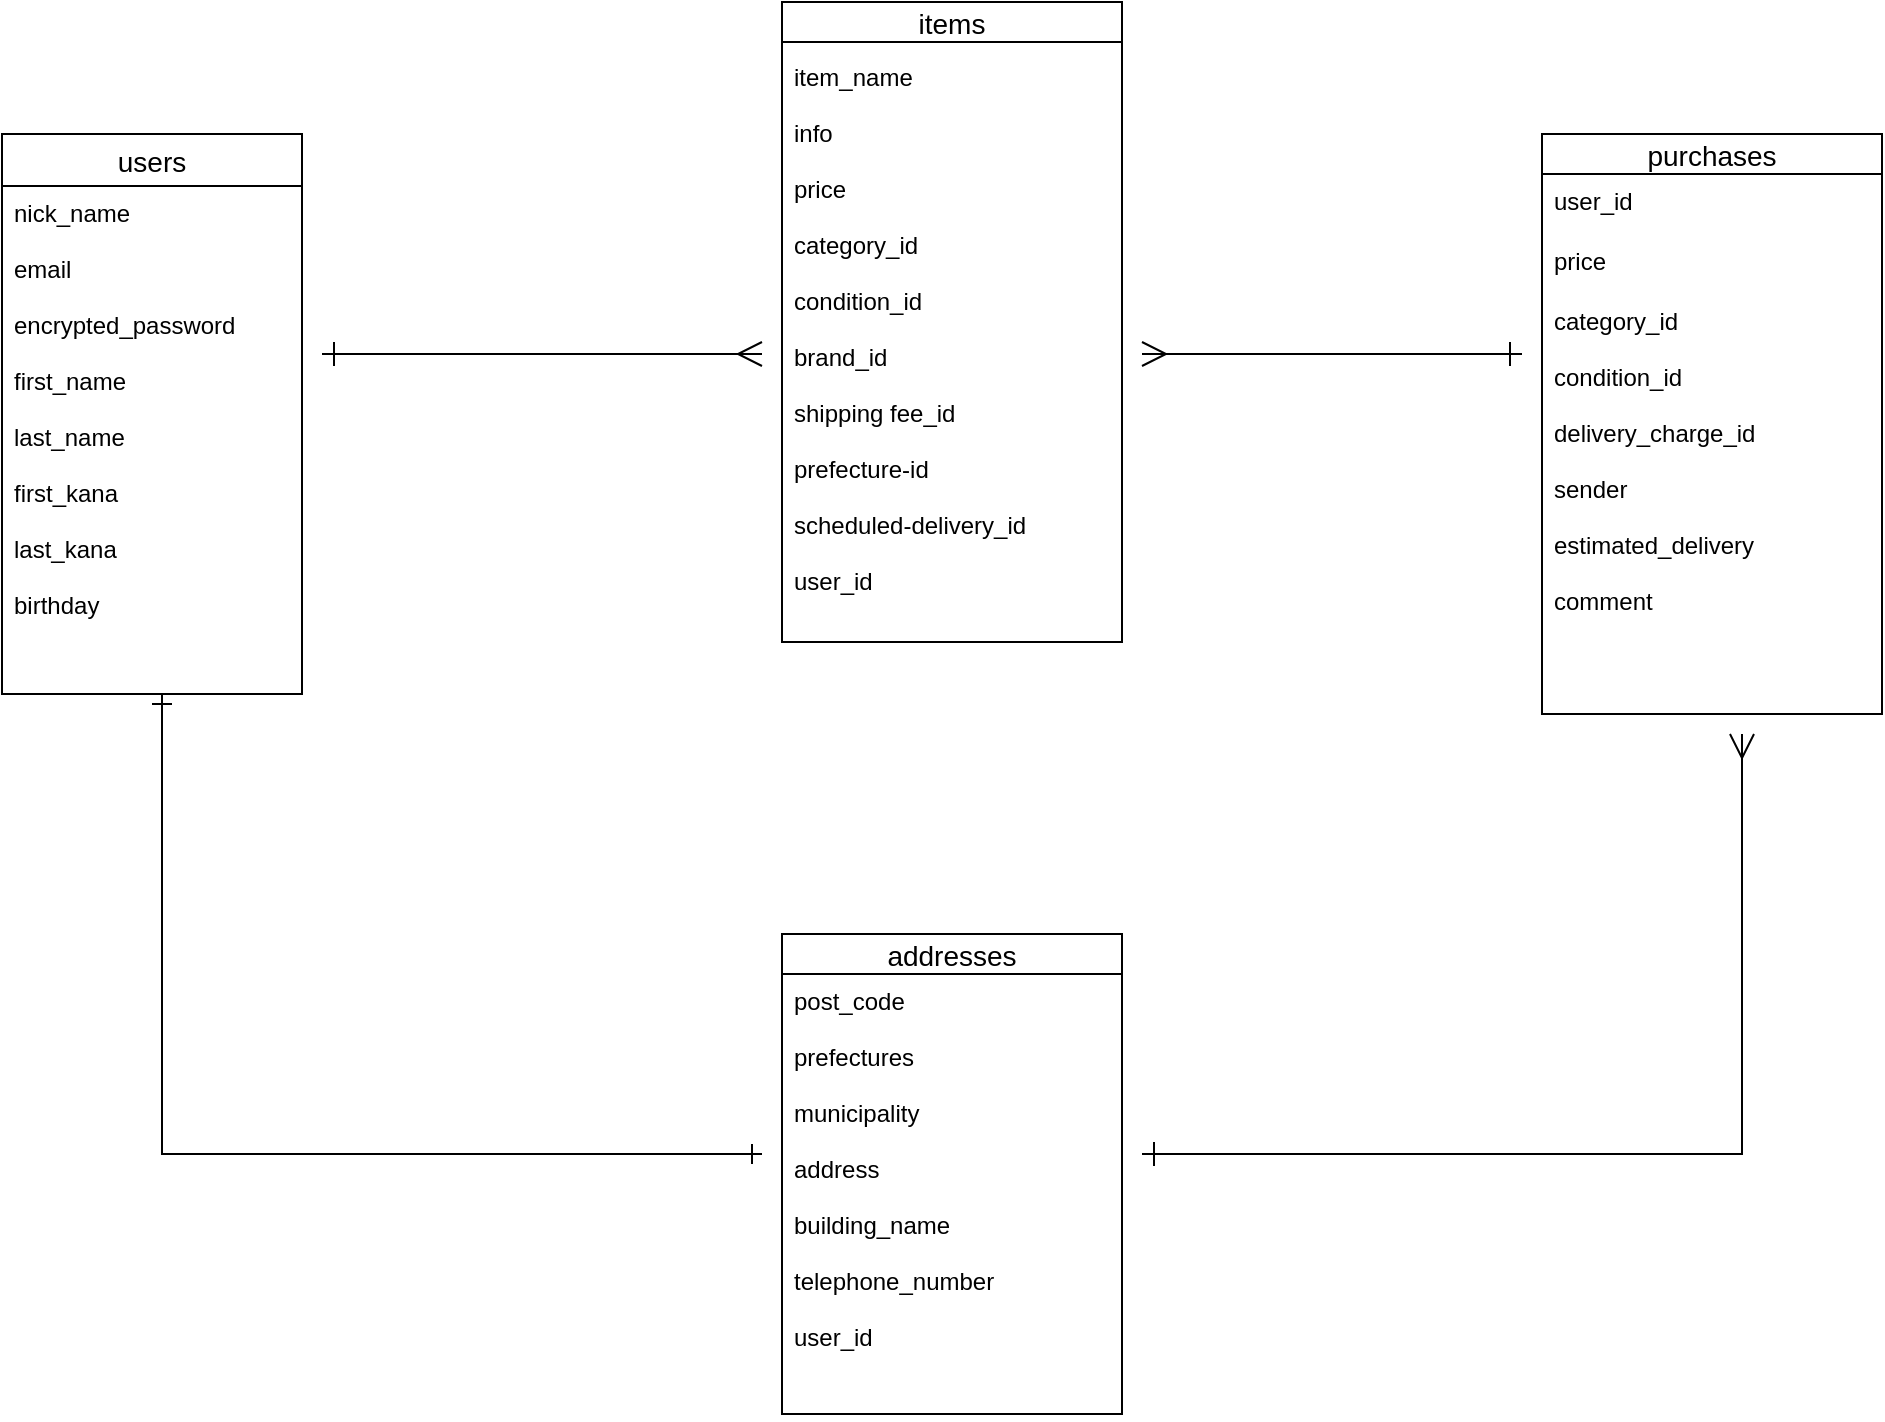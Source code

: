<mxfile>
    <diagram id="jiHpUB5rITOgAPc1z2iV" name="ページ1">
        <mxGraphModel dx="618" dy="522" grid="1" gridSize="10" guides="1" tooltips="1" connect="1" arrows="1" fold="1" page="1" pageScale="1" pageWidth="1169" pageHeight="827" math="0" shadow="0">
            <root>
                <mxCell id="0"/>
                <mxCell id="1" parent="0"/>
                <mxCell id="2" value="users" style="swimlane;fontStyle=0;childLayout=stackLayout;horizontal=1;startSize=26;horizontalStack=0;resizeParent=1;resizeParentMax=0;resizeLast=0;collapsible=1;marginBottom=0;align=center;fontSize=14;" parent="1" vertex="1">
                    <mxGeometry x="40" y="170" width="150" height="280" as="geometry"/>
                </mxCell>
                <mxCell id="3" value="nick_name&#10;&#10;email&#10;&#10;encrypted_password&#10;&#10;first_name&#10;&#10;last_name&#10;&#10;first_kana&#10;&#10;last_kana&#10;&#10;birthday" style="text;strokeColor=none;fillColor=none;spacingLeft=4;spacingRight=4;overflow=hidden;rotatable=0;points=[[0,0.5],[1,0.5]];portConstraint=eastwest;fontSize=12;" parent="2" vertex="1">
                    <mxGeometry y="26" width="150" height="254" as="geometry"/>
                </mxCell>
                <mxCell id="27" value="items" style="swimlane;fontStyle=0;childLayout=stackLayout;horizontal=1;startSize=20;horizontalStack=0;resizeParent=1;resizeParentMax=0;resizeLast=0;collapsible=1;marginBottom=0;align=center;fontSize=14;" parent="1" vertex="1">
                    <mxGeometry x="430" y="104" width="170" height="320" as="geometry"/>
                </mxCell>
                <mxCell id="48" value="purchases" style="swimlane;fontStyle=0;childLayout=stackLayout;horizontal=1;startSize=20;horizontalStack=0;resizeParent=1;resizeParentMax=0;resizeLast=0;collapsible=1;marginBottom=0;align=center;fontSize=14;" parent="1" vertex="1">
                    <mxGeometry x="810" y="170" width="170" height="290" as="geometry"/>
                </mxCell>
                <mxCell id="49" value="user_id" style="text;strokeColor=none;fillColor=none;spacingLeft=4;spacingRight=4;overflow=hidden;rotatable=0;points=[[0,0.5],[1,0.5]];portConstraint=eastwest;fontSize=12;" parent="48" vertex="1">
                    <mxGeometry y="20" width="170" height="30" as="geometry"/>
                </mxCell>
                <mxCell id="50" value="price" style="text;strokeColor=none;fillColor=none;spacingLeft=4;spacingRight=4;overflow=hidden;rotatable=0;points=[[0,0.5],[1,0.5]];portConstraint=eastwest;fontSize=12;" parent="48" vertex="1">
                    <mxGeometry y="50" width="170" height="30" as="geometry"/>
                </mxCell>
                <mxCell id="51" value="category_id&#10;&#10;condition_id&#10;&#10;delivery_charge_id&#10;&#10;sender&#10;&#10;estimated_delivery&#10;&#10;comment" style="text;strokeColor=none;fillColor=none;spacingLeft=4;spacingRight=4;overflow=hidden;rotatable=0;points=[[0,0.5],[1,0.5]];portConstraint=eastwest;fontSize=12;" parent="48" vertex="1">
                    <mxGeometry y="80" width="170" height="210" as="geometry"/>
                </mxCell>
                <mxCell id="82" value="addresses" style="swimlane;fontStyle=0;childLayout=stackLayout;horizontal=1;startSize=20;horizontalStack=0;resizeParent=1;resizeParentMax=0;resizeLast=0;collapsible=1;marginBottom=0;align=center;fontSize=14;" parent="1" vertex="1">
                    <mxGeometry x="430" y="570" width="170" height="240" as="geometry"/>
                </mxCell>
                <mxCell id="84" value="post_code&#10;&#10;prefectures&#10;&#10;municipality&#10;&#10;address&#10;&#10;building_name&#10;&#10;telephone_number&#10;&#10;user_id" style="text;strokeColor=none;fillColor=none;spacingLeft=4;spacingRight=4;overflow=hidden;rotatable=0;points=[[0,0.5],[1,0.5]];portConstraint=eastwest;fontSize=12;" parent="82" vertex="1">
                    <mxGeometry y="20" width="170" height="220" as="geometry"/>
                </mxCell>
                <mxCell id="85" value="" style="endArrow=ERmany;html=1;startArrow=ERone;startFill=0;endFill=0;targetPerimeterSpacing=10;endSize=10;sourcePerimeterSpacing=10;startSize=10;" edge="1" parent="1">
                    <mxGeometry width="50" height="50" relative="1" as="geometry">
                        <mxPoint x="200" y="280" as="sourcePoint"/>
                        <mxPoint x="420" y="280" as="targetPoint"/>
                    </mxGeometry>
                </mxCell>
                <mxCell id="86" value="" style="endArrow=ERone;html=1;startArrow=ERmany;startFill=0;endFill=0;targetPerimeterSpacing=10;endSize=10;sourcePerimeterSpacing=10;startSize=10;" edge="1" parent="1">
                    <mxGeometry width="50" height="50" relative="1" as="geometry">
                        <mxPoint x="610" y="280" as="sourcePoint"/>
                        <mxPoint x="800" y="280" as="targetPoint"/>
                    </mxGeometry>
                </mxCell>
                <mxCell id="89" value="" style="edgeStyle=segmentEdgeStyle;endArrow=ERmany;html=1;curved=0;rounded=0;endSize=10;startSize=10;sourcePerimeterSpacing=10;targetPerimeterSpacing=10;startArrow=ERone;startFill=0;endFill=0;" edge="1" parent="1">
                    <mxGeometry width="50" height="50" relative="1" as="geometry">
                        <mxPoint x="610" y="680" as="sourcePoint"/>
                        <mxPoint x="910" y="470" as="targetPoint"/>
                    </mxGeometry>
                </mxCell>
                <mxCell id="90" value="" style="edgeStyle=segmentEdgeStyle;endArrow=ERone;html=1;curved=0;rounded=0;endSize=8;startSize=8;sourcePerimeterSpacing=10;targetPerimeterSpacing=10;startArrow=ERone;startFill=0;endFill=0;" edge="1" parent="1">
                    <mxGeometry width="50" height="50" relative="1" as="geometry">
                        <mxPoint x="420" y="680" as="sourcePoint"/>
                        <mxPoint x="120" y="450" as="targetPoint"/>
                    </mxGeometry>
                </mxCell>
                <mxCell id="29" value="&#10;item_name&#10;&#10;info&#10;&#10;price&#10;&#10;category_id&#10;&#10;condition_id&#10;&#10;brand_id&#10;&#10;shipping fee_id&#10;&#10;prefecture-id&#10;&#10;scheduled-delivery_id&#10;&#10;user_id" style="text;strokeColor=none;fillColor=none;spacingLeft=4;spacingRight=4;overflow=hidden;rotatable=0;points=[[0,0.5],[1,0.5]];portConstraint=eastwest;fontSize=12;" parent="1" vertex="1">
                    <mxGeometry x="430" y="114" width="170" height="300" as="geometry"/>
                </mxCell>
            </root>
        </mxGraphModel>
    </diagram>
</mxfile>